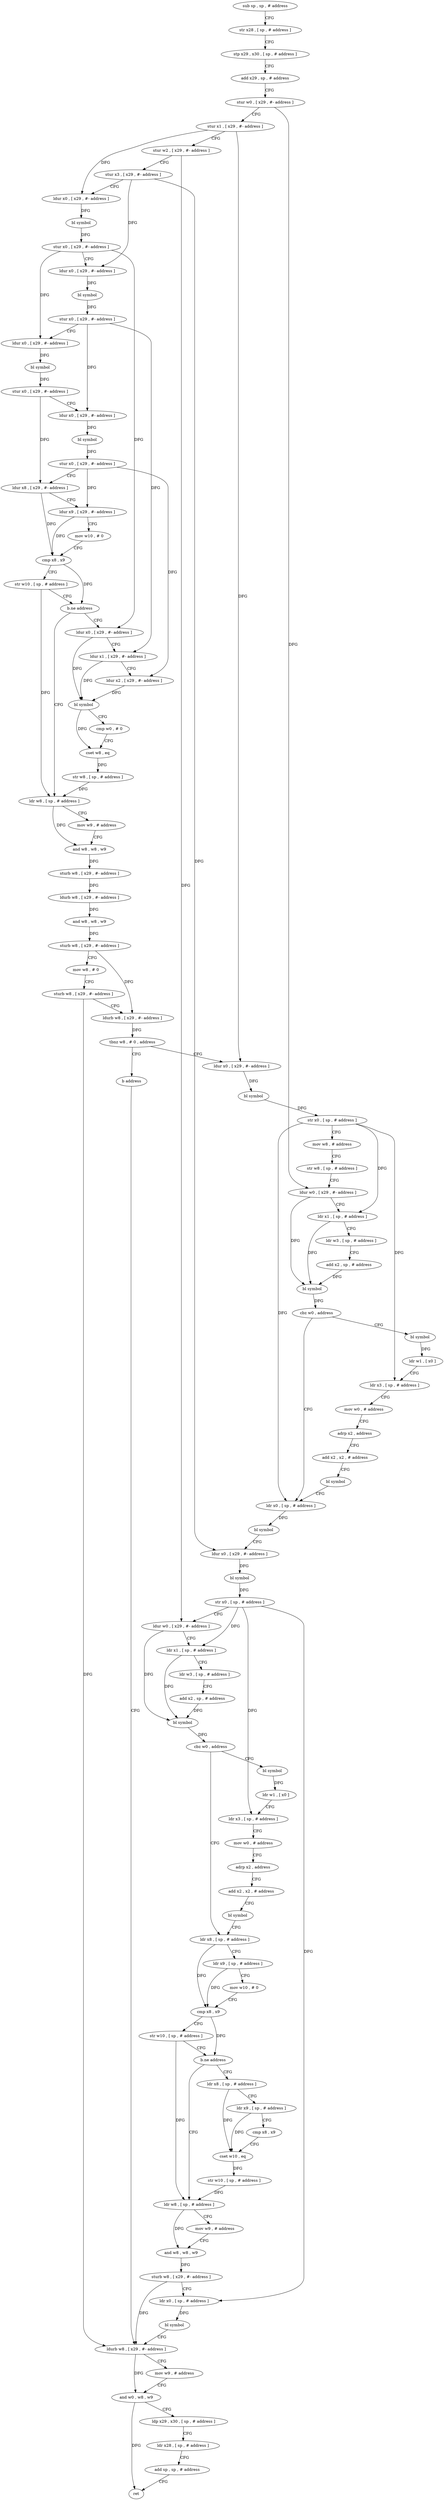 digraph "func" {
"4283908" [label = "sub sp , sp , # address" ]
"4283912" [label = "str x28 , [ sp , # address ]" ]
"4283916" [label = "stp x29 , x30 , [ sp , # address ]" ]
"4283920" [label = "add x29 , sp , # address" ]
"4283924" [label = "stur w0 , [ x29 , #- address ]" ]
"4283928" [label = "stur x1 , [ x29 , #- address ]" ]
"4283932" [label = "stur w2 , [ x29 , #- address ]" ]
"4283936" [label = "stur x3 , [ x29 , #- address ]" ]
"4283940" [label = "ldur x0 , [ x29 , #- address ]" ]
"4283944" [label = "bl symbol" ]
"4283948" [label = "stur x0 , [ x29 , #- address ]" ]
"4283952" [label = "ldur x0 , [ x29 , #- address ]" ]
"4283956" [label = "bl symbol" ]
"4283960" [label = "stur x0 , [ x29 , #- address ]" ]
"4283964" [label = "ldur x0 , [ x29 , #- address ]" ]
"4283968" [label = "bl symbol" ]
"4283972" [label = "stur x0 , [ x29 , #- address ]" ]
"4283976" [label = "ldur x0 , [ x29 , #- address ]" ]
"4283980" [label = "bl symbol" ]
"4283984" [label = "stur x0 , [ x29 , #- address ]" ]
"4283988" [label = "ldur x8 , [ x29 , #- address ]" ]
"4283992" [label = "ldur x9 , [ x29 , #- address ]" ]
"4283996" [label = "mov w10 , # 0" ]
"4284000" [label = "cmp x8 , x9" ]
"4284004" [label = "str w10 , [ sp , # address ]" ]
"4284008" [label = "b.ne address" ]
"4284040" [label = "ldr w8 , [ sp , # address ]" ]
"4284012" [label = "ldur x0 , [ x29 , #- address ]" ]
"4284044" [label = "mov w9 , # address" ]
"4284048" [label = "and w8 , w8 , w9" ]
"4284052" [label = "sturb w8 , [ x29 , #- address ]" ]
"4284056" [label = "ldurb w8 , [ x29 , #- address ]" ]
"4284060" [label = "and w8 , w8 , w9" ]
"4284064" [label = "sturb w8 , [ x29 , #- address ]" ]
"4284068" [label = "mov w8 , # 0" ]
"4284072" [label = "sturb w8 , [ x29 , #- address ]" ]
"4284076" [label = "ldurb w8 , [ x29 , #- address ]" ]
"4284080" [label = "tbnz w8 , # 0 , address" ]
"4284088" [label = "ldur x0 , [ x29 , #- address ]" ]
"4284084" [label = "b address" ]
"4284016" [label = "ldur x1 , [ x29 , #- address ]" ]
"4284020" [label = "ldur x2 , [ x29 , #- address ]" ]
"4284024" [label = "bl symbol" ]
"4284028" [label = "cmp w0 , # 0" ]
"4284032" [label = "cset w8 , eq" ]
"4284036" [label = "str w8 , [ sp , # address ]" ]
"4284092" [label = "bl symbol" ]
"4284096" [label = "str x0 , [ sp , # address ]" ]
"4284100" [label = "mov w8 , # address" ]
"4284104" [label = "str w8 , [ sp , # address ]" ]
"4284108" [label = "ldur w0 , [ x29 , #- address ]" ]
"4284112" [label = "ldr x1 , [ sp , # address ]" ]
"4284116" [label = "ldr w3 , [ sp , # address ]" ]
"4284120" [label = "add x2 , sp , # address" ]
"4284124" [label = "bl symbol" ]
"4284128" [label = "cbz w0 , address" ]
"4284160" [label = "ldr x0 , [ sp , # address ]" ]
"4284132" [label = "bl symbol" ]
"4284300" [label = "ldurb w8 , [ x29 , #- address ]" ]
"4284164" [label = "bl symbol" ]
"4284168" [label = "ldur x0 , [ x29 , #- address ]" ]
"4284172" [label = "bl symbol" ]
"4284176" [label = "str x0 , [ sp , # address ]" ]
"4284180" [label = "ldur w0 , [ x29 , #- address ]" ]
"4284184" [label = "ldr x1 , [ sp , # address ]" ]
"4284188" [label = "ldr w3 , [ sp , # address ]" ]
"4284192" [label = "add x2 , sp , # address" ]
"4284196" [label = "bl symbol" ]
"4284200" [label = "cbz w0 , address" ]
"4284232" [label = "ldr x8 , [ sp , # address ]" ]
"4284204" [label = "bl symbol" ]
"4284136" [label = "ldr w1 , [ x0 ]" ]
"4284140" [label = "ldr x3 , [ sp , # address ]" ]
"4284144" [label = "mov w0 , # address" ]
"4284148" [label = "adrp x2 , address" ]
"4284152" [label = "add x2 , x2 , # address" ]
"4284156" [label = "bl symbol" ]
"4284304" [label = "mov w9 , # address" ]
"4284308" [label = "and w0 , w8 , w9" ]
"4284312" [label = "ldp x29 , x30 , [ sp , # address ]" ]
"4284316" [label = "ldr x28 , [ sp , # address ]" ]
"4284320" [label = "add sp , sp , # address" ]
"4284324" [label = "ret" ]
"4284236" [label = "ldr x9 , [ sp , # address ]" ]
"4284240" [label = "mov w10 , # 0" ]
"4284244" [label = "cmp x8 , x9" ]
"4284248" [label = "str w10 , [ sp , # address ]" ]
"4284252" [label = "b.ne address" ]
"4284276" [label = "ldr w8 , [ sp , # address ]" ]
"4284256" [label = "ldr x8 , [ sp , # address ]" ]
"4284208" [label = "ldr w1 , [ x0 ]" ]
"4284212" [label = "ldr x3 , [ sp , # address ]" ]
"4284216" [label = "mov w0 , # address" ]
"4284220" [label = "adrp x2 , address" ]
"4284224" [label = "add x2 , x2 , # address" ]
"4284228" [label = "bl symbol" ]
"4284280" [label = "mov w9 , # address" ]
"4284284" [label = "and w8 , w8 , w9" ]
"4284288" [label = "sturb w8 , [ x29 , #- address ]" ]
"4284292" [label = "ldr x0 , [ sp , # address ]" ]
"4284296" [label = "bl symbol" ]
"4284260" [label = "ldr x9 , [ sp , # address ]" ]
"4284264" [label = "cmp x8 , x9" ]
"4284268" [label = "cset w10 , eq" ]
"4284272" [label = "str w10 , [ sp , # address ]" ]
"4283908" -> "4283912" [ label = "CFG" ]
"4283912" -> "4283916" [ label = "CFG" ]
"4283916" -> "4283920" [ label = "CFG" ]
"4283920" -> "4283924" [ label = "CFG" ]
"4283924" -> "4283928" [ label = "CFG" ]
"4283924" -> "4284108" [ label = "DFG" ]
"4283928" -> "4283932" [ label = "CFG" ]
"4283928" -> "4283940" [ label = "DFG" ]
"4283928" -> "4284088" [ label = "DFG" ]
"4283932" -> "4283936" [ label = "CFG" ]
"4283932" -> "4284180" [ label = "DFG" ]
"4283936" -> "4283940" [ label = "CFG" ]
"4283936" -> "4283952" [ label = "DFG" ]
"4283936" -> "4284168" [ label = "DFG" ]
"4283940" -> "4283944" [ label = "DFG" ]
"4283944" -> "4283948" [ label = "DFG" ]
"4283948" -> "4283952" [ label = "CFG" ]
"4283948" -> "4283964" [ label = "DFG" ]
"4283948" -> "4284012" [ label = "DFG" ]
"4283952" -> "4283956" [ label = "DFG" ]
"4283956" -> "4283960" [ label = "DFG" ]
"4283960" -> "4283964" [ label = "CFG" ]
"4283960" -> "4283976" [ label = "DFG" ]
"4283960" -> "4284016" [ label = "DFG" ]
"4283964" -> "4283968" [ label = "DFG" ]
"4283968" -> "4283972" [ label = "DFG" ]
"4283972" -> "4283976" [ label = "CFG" ]
"4283972" -> "4283988" [ label = "DFG" ]
"4283976" -> "4283980" [ label = "DFG" ]
"4283980" -> "4283984" [ label = "DFG" ]
"4283984" -> "4283988" [ label = "CFG" ]
"4283984" -> "4283992" [ label = "DFG" ]
"4283984" -> "4284020" [ label = "DFG" ]
"4283988" -> "4283992" [ label = "CFG" ]
"4283988" -> "4284000" [ label = "DFG" ]
"4283992" -> "4283996" [ label = "CFG" ]
"4283992" -> "4284000" [ label = "DFG" ]
"4283996" -> "4284000" [ label = "CFG" ]
"4284000" -> "4284004" [ label = "CFG" ]
"4284000" -> "4284008" [ label = "DFG" ]
"4284004" -> "4284008" [ label = "CFG" ]
"4284004" -> "4284040" [ label = "DFG" ]
"4284008" -> "4284040" [ label = "CFG" ]
"4284008" -> "4284012" [ label = "CFG" ]
"4284040" -> "4284044" [ label = "CFG" ]
"4284040" -> "4284048" [ label = "DFG" ]
"4284012" -> "4284016" [ label = "CFG" ]
"4284012" -> "4284024" [ label = "DFG" ]
"4284044" -> "4284048" [ label = "CFG" ]
"4284048" -> "4284052" [ label = "DFG" ]
"4284052" -> "4284056" [ label = "DFG" ]
"4284056" -> "4284060" [ label = "DFG" ]
"4284060" -> "4284064" [ label = "DFG" ]
"4284064" -> "4284068" [ label = "CFG" ]
"4284064" -> "4284076" [ label = "DFG" ]
"4284068" -> "4284072" [ label = "CFG" ]
"4284072" -> "4284076" [ label = "CFG" ]
"4284072" -> "4284300" [ label = "DFG" ]
"4284076" -> "4284080" [ label = "DFG" ]
"4284080" -> "4284088" [ label = "CFG" ]
"4284080" -> "4284084" [ label = "CFG" ]
"4284088" -> "4284092" [ label = "DFG" ]
"4284084" -> "4284300" [ label = "CFG" ]
"4284016" -> "4284020" [ label = "CFG" ]
"4284016" -> "4284024" [ label = "DFG" ]
"4284020" -> "4284024" [ label = "DFG" ]
"4284024" -> "4284028" [ label = "CFG" ]
"4284024" -> "4284032" [ label = "DFG" ]
"4284028" -> "4284032" [ label = "CFG" ]
"4284032" -> "4284036" [ label = "DFG" ]
"4284036" -> "4284040" [ label = "DFG" ]
"4284092" -> "4284096" [ label = "DFG" ]
"4284096" -> "4284100" [ label = "CFG" ]
"4284096" -> "4284112" [ label = "DFG" ]
"4284096" -> "4284160" [ label = "DFG" ]
"4284096" -> "4284140" [ label = "DFG" ]
"4284100" -> "4284104" [ label = "CFG" ]
"4284104" -> "4284108" [ label = "CFG" ]
"4284108" -> "4284112" [ label = "CFG" ]
"4284108" -> "4284124" [ label = "DFG" ]
"4284112" -> "4284116" [ label = "CFG" ]
"4284112" -> "4284124" [ label = "DFG" ]
"4284116" -> "4284120" [ label = "CFG" ]
"4284120" -> "4284124" [ label = "DFG" ]
"4284124" -> "4284128" [ label = "DFG" ]
"4284128" -> "4284160" [ label = "CFG" ]
"4284128" -> "4284132" [ label = "CFG" ]
"4284160" -> "4284164" [ label = "DFG" ]
"4284132" -> "4284136" [ label = "DFG" ]
"4284300" -> "4284304" [ label = "CFG" ]
"4284300" -> "4284308" [ label = "DFG" ]
"4284164" -> "4284168" [ label = "CFG" ]
"4284168" -> "4284172" [ label = "DFG" ]
"4284172" -> "4284176" [ label = "DFG" ]
"4284176" -> "4284180" [ label = "CFG" ]
"4284176" -> "4284184" [ label = "DFG" ]
"4284176" -> "4284212" [ label = "DFG" ]
"4284176" -> "4284292" [ label = "DFG" ]
"4284180" -> "4284184" [ label = "CFG" ]
"4284180" -> "4284196" [ label = "DFG" ]
"4284184" -> "4284188" [ label = "CFG" ]
"4284184" -> "4284196" [ label = "DFG" ]
"4284188" -> "4284192" [ label = "CFG" ]
"4284192" -> "4284196" [ label = "DFG" ]
"4284196" -> "4284200" [ label = "DFG" ]
"4284200" -> "4284232" [ label = "CFG" ]
"4284200" -> "4284204" [ label = "CFG" ]
"4284232" -> "4284236" [ label = "CFG" ]
"4284232" -> "4284244" [ label = "DFG" ]
"4284204" -> "4284208" [ label = "DFG" ]
"4284136" -> "4284140" [ label = "CFG" ]
"4284140" -> "4284144" [ label = "CFG" ]
"4284144" -> "4284148" [ label = "CFG" ]
"4284148" -> "4284152" [ label = "CFG" ]
"4284152" -> "4284156" [ label = "CFG" ]
"4284156" -> "4284160" [ label = "CFG" ]
"4284304" -> "4284308" [ label = "CFG" ]
"4284308" -> "4284312" [ label = "CFG" ]
"4284308" -> "4284324" [ label = "DFG" ]
"4284312" -> "4284316" [ label = "CFG" ]
"4284316" -> "4284320" [ label = "CFG" ]
"4284320" -> "4284324" [ label = "CFG" ]
"4284236" -> "4284240" [ label = "CFG" ]
"4284236" -> "4284244" [ label = "DFG" ]
"4284240" -> "4284244" [ label = "CFG" ]
"4284244" -> "4284248" [ label = "CFG" ]
"4284244" -> "4284252" [ label = "DFG" ]
"4284248" -> "4284252" [ label = "CFG" ]
"4284248" -> "4284276" [ label = "DFG" ]
"4284252" -> "4284276" [ label = "CFG" ]
"4284252" -> "4284256" [ label = "CFG" ]
"4284276" -> "4284280" [ label = "CFG" ]
"4284276" -> "4284284" [ label = "DFG" ]
"4284256" -> "4284260" [ label = "CFG" ]
"4284256" -> "4284268" [ label = "DFG" ]
"4284208" -> "4284212" [ label = "CFG" ]
"4284212" -> "4284216" [ label = "CFG" ]
"4284216" -> "4284220" [ label = "CFG" ]
"4284220" -> "4284224" [ label = "CFG" ]
"4284224" -> "4284228" [ label = "CFG" ]
"4284228" -> "4284232" [ label = "CFG" ]
"4284280" -> "4284284" [ label = "CFG" ]
"4284284" -> "4284288" [ label = "DFG" ]
"4284288" -> "4284292" [ label = "CFG" ]
"4284288" -> "4284300" [ label = "DFG" ]
"4284292" -> "4284296" [ label = "DFG" ]
"4284296" -> "4284300" [ label = "CFG" ]
"4284260" -> "4284264" [ label = "CFG" ]
"4284260" -> "4284268" [ label = "DFG" ]
"4284264" -> "4284268" [ label = "CFG" ]
"4284268" -> "4284272" [ label = "DFG" ]
"4284272" -> "4284276" [ label = "DFG" ]
}
